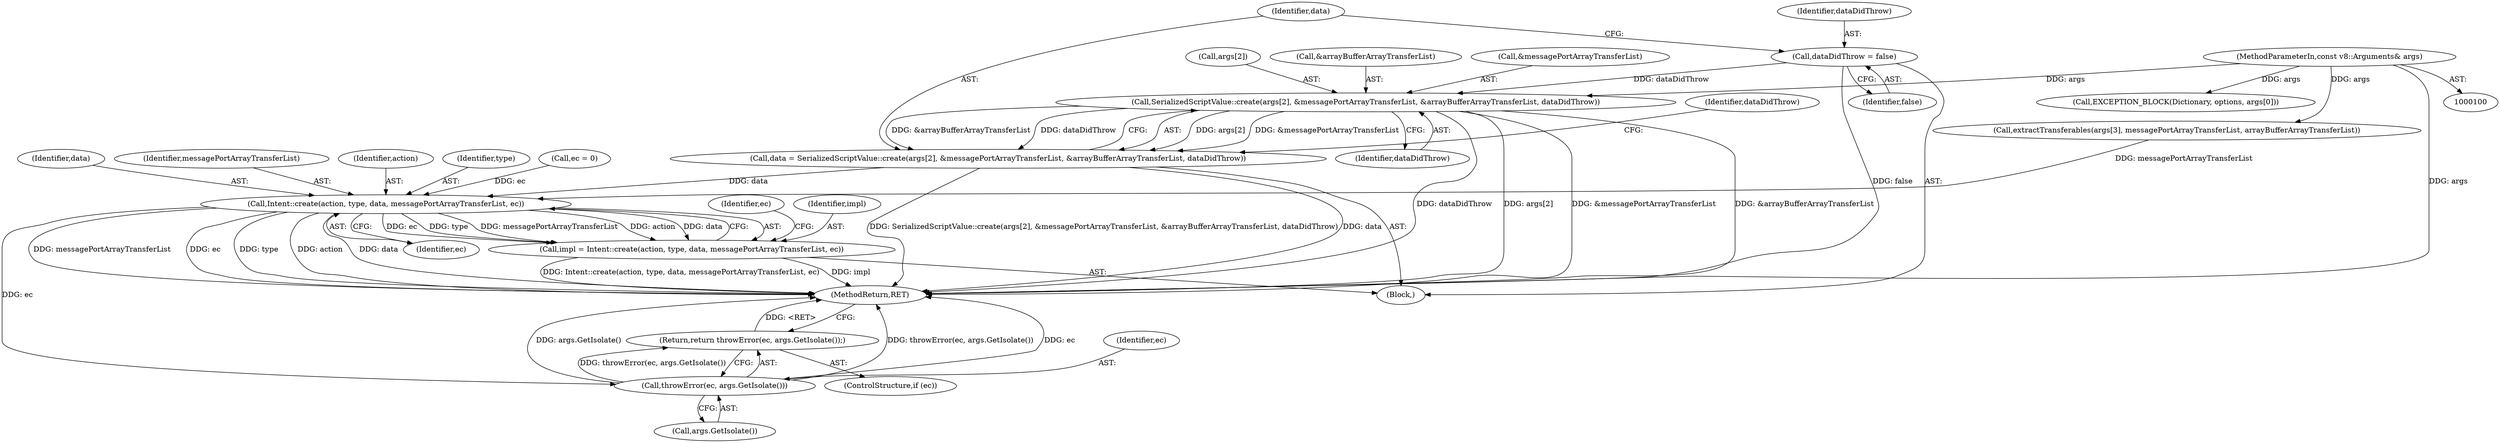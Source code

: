 digraph "0_Chrome_e9372a1bfd3588a80fcf49aa07321f0971dd6091_52@API" {
"1000194" [label="(Call,SerializedScriptValue::create(args[2], &messagePortArrayTransferList, &arrayBufferArrayTransferList, dataDidThrow))"];
"1000101" [label="(MethodParameterIn,const v8::Arguments& args)"];
"1000188" [label="(Call,dataDidThrow = false)"];
"1000192" [label="(Call,data = SerializedScriptValue::create(args[2], &messagePortArrayTransferList, &arrayBufferArrayTransferList, dataDidThrow))"];
"1000212" [label="(Call,Intent::create(action, type, data, messagePortArrayTransferList, ec))"];
"1000210" [label="(Call,impl = Intent::create(action, type, data, messagePortArrayTransferList, ec))"];
"1000221" [label="(Call,throwError(ec, args.GetIsolate()))"];
"1000220" [label="(Return,return throwError(ec, args.GetIsolate());)"];
"1000189" [label="(Identifier,dataDidThrow)"];
"1000193" [label="(Identifier,data)"];
"1000212" [label="(Call,Intent::create(action, type, data, messagePortArrayTransferList, ec))"];
"1000215" [label="(Identifier,data)"];
"1000102" [label="(Block,)"];
"1000218" [label="(ControlStructure,if (ec))"];
"1000192" [label="(Call,data = SerializedScriptValue::create(args[2], &messagePortArrayTransferList, &arrayBufferArrayTransferList, dataDidThrow))"];
"1000194" [label="(Call,SerializedScriptValue::create(args[2], &messagePortArrayTransferList, &arrayBufferArrayTransferList, dataDidThrow))"];
"1000221" [label="(Call,throwError(ec, args.GetIsolate()))"];
"1000195" [label="(Call,args[2])"];
"1000222" [label="(Identifier,ec)"];
"1000210" [label="(Call,impl = Intent::create(action, type, data, messagePortArrayTransferList, ec))"];
"1000200" [label="(Call,&arrayBufferArrayTransferList)"];
"1000216" [label="(Identifier,messagePortArrayTransferList)"];
"1000219" [label="(Identifier,ec)"];
"1000128" [label="(Call,EXCEPTION_BLOCK(Dictionary, options, args[0]))"];
"1000202" [label="(Identifier,dataDidThrow)"];
"1000217" [label="(Identifier,ec)"];
"1000101" [label="(MethodParameterIn,const v8::Arguments& args)"];
"1000190" [label="(Identifier,false)"];
"1000211" [label="(Identifier,impl)"];
"1000188" [label="(Call,dataDidThrow = false)"];
"1000213" [label="(Identifier,action)"];
"1000214" [label="(Identifier,type)"];
"1000220" [label="(Return,return throwError(ec, args.GetIsolate());)"];
"1000223" [label="(Call,args.GetIsolate())"];
"1000238" [label="(MethodReturn,RET)"];
"1000166" [label="(Call,ec = 0)"];
"1000204" [label="(Identifier,dataDidThrow)"];
"1000198" [label="(Call,&messagePortArrayTransferList)"];
"1000178" [label="(Call,extractTransferables(args[3], messagePortArrayTransferList, arrayBufferArrayTransferList))"];
"1000194" -> "1000192"  [label="AST: "];
"1000194" -> "1000202"  [label="CFG: "];
"1000195" -> "1000194"  [label="AST: "];
"1000198" -> "1000194"  [label="AST: "];
"1000200" -> "1000194"  [label="AST: "];
"1000202" -> "1000194"  [label="AST: "];
"1000192" -> "1000194"  [label="CFG: "];
"1000194" -> "1000238"  [label="DDG: &arrayBufferArrayTransferList"];
"1000194" -> "1000238"  [label="DDG: args[2]"];
"1000194" -> "1000238"  [label="DDG: &messagePortArrayTransferList"];
"1000194" -> "1000238"  [label="DDG: dataDidThrow"];
"1000194" -> "1000192"  [label="DDG: args[2]"];
"1000194" -> "1000192"  [label="DDG: &messagePortArrayTransferList"];
"1000194" -> "1000192"  [label="DDG: &arrayBufferArrayTransferList"];
"1000194" -> "1000192"  [label="DDG: dataDidThrow"];
"1000101" -> "1000194"  [label="DDG: args"];
"1000188" -> "1000194"  [label="DDG: dataDidThrow"];
"1000101" -> "1000100"  [label="AST: "];
"1000101" -> "1000238"  [label="DDG: args"];
"1000101" -> "1000128"  [label="DDG: args"];
"1000101" -> "1000178"  [label="DDG: args"];
"1000188" -> "1000102"  [label="AST: "];
"1000188" -> "1000190"  [label="CFG: "];
"1000189" -> "1000188"  [label="AST: "];
"1000190" -> "1000188"  [label="AST: "];
"1000193" -> "1000188"  [label="CFG: "];
"1000188" -> "1000238"  [label="DDG: false"];
"1000192" -> "1000102"  [label="AST: "];
"1000193" -> "1000192"  [label="AST: "];
"1000204" -> "1000192"  [label="CFG: "];
"1000192" -> "1000238"  [label="DDG: SerializedScriptValue::create(args[2], &messagePortArrayTransferList, &arrayBufferArrayTransferList, dataDidThrow)"];
"1000192" -> "1000238"  [label="DDG: data"];
"1000192" -> "1000212"  [label="DDG: data"];
"1000212" -> "1000210"  [label="AST: "];
"1000212" -> "1000217"  [label="CFG: "];
"1000213" -> "1000212"  [label="AST: "];
"1000214" -> "1000212"  [label="AST: "];
"1000215" -> "1000212"  [label="AST: "];
"1000216" -> "1000212"  [label="AST: "];
"1000217" -> "1000212"  [label="AST: "];
"1000210" -> "1000212"  [label="CFG: "];
"1000212" -> "1000238"  [label="DDG: messagePortArrayTransferList"];
"1000212" -> "1000238"  [label="DDG: ec"];
"1000212" -> "1000238"  [label="DDG: type"];
"1000212" -> "1000238"  [label="DDG: action"];
"1000212" -> "1000238"  [label="DDG: data"];
"1000212" -> "1000210"  [label="DDG: ec"];
"1000212" -> "1000210"  [label="DDG: type"];
"1000212" -> "1000210"  [label="DDG: messagePortArrayTransferList"];
"1000212" -> "1000210"  [label="DDG: action"];
"1000212" -> "1000210"  [label="DDG: data"];
"1000178" -> "1000212"  [label="DDG: messagePortArrayTransferList"];
"1000166" -> "1000212"  [label="DDG: ec"];
"1000212" -> "1000221"  [label="DDG: ec"];
"1000210" -> "1000102"  [label="AST: "];
"1000211" -> "1000210"  [label="AST: "];
"1000219" -> "1000210"  [label="CFG: "];
"1000210" -> "1000238"  [label="DDG: Intent::create(action, type, data, messagePortArrayTransferList, ec)"];
"1000210" -> "1000238"  [label="DDG: impl"];
"1000221" -> "1000220"  [label="AST: "];
"1000221" -> "1000223"  [label="CFG: "];
"1000222" -> "1000221"  [label="AST: "];
"1000223" -> "1000221"  [label="AST: "];
"1000220" -> "1000221"  [label="CFG: "];
"1000221" -> "1000238"  [label="DDG: args.GetIsolate()"];
"1000221" -> "1000238"  [label="DDG: throwError(ec, args.GetIsolate())"];
"1000221" -> "1000238"  [label="DDG: ec"];
"1000221" -> "1000220"  [label="DDG: throwError(ec, args.GetIsolate())"];
"1000220" -> "1000218"  [label="AST: "];
"1000238" -> "1000220"  [label="CFG: "];
"1000220" -> "1000238"  [label="DDG: <RET>"];
}
